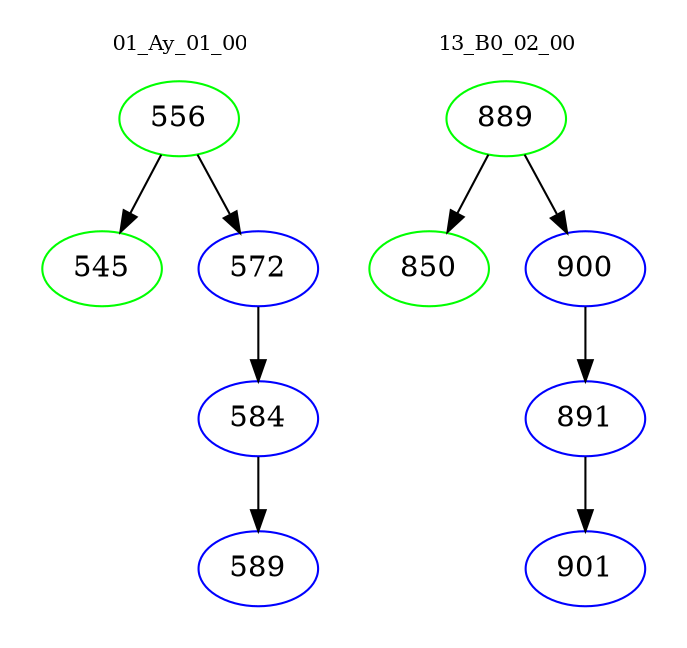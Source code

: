 digraph{
subgraph cluster_0 {
color = white
label = "01_Ay_01_00";
fontsize=10;
T0_556 [label="556", color="green"]
T0_556 -> T0_545 [color="black"]
T0_545 [label="545", color="green"]
T0_556 -> T0_572 [color="black"]
T0_572 [label="572", color="blue"]
T0_572 -> T0_584 [color="black"]
T0_584 [label="584", color="blue"]
T0_584 -> T0_589 [color="black"]
T0_589 [label="589", color="blue"]
}
subgraph cluster_1 {
color = white
label = "13_B0_02_00";
fontsize=10;
T1_889 [label="889", color="green"]
T1_889 -> T1_850 [color="black"]
T1_850 [label="850", color="green"]
T1_889 -> T1_900 [color="black"]
T1_900 [label="900", color="blue"]
T1_900 -> T1_891 [color="black"]
T1_891 [label="891", color="blue"]
T1_891 -> T1_901 [color="black"]
T1_901 [label="901", color="blue"]
}
}
